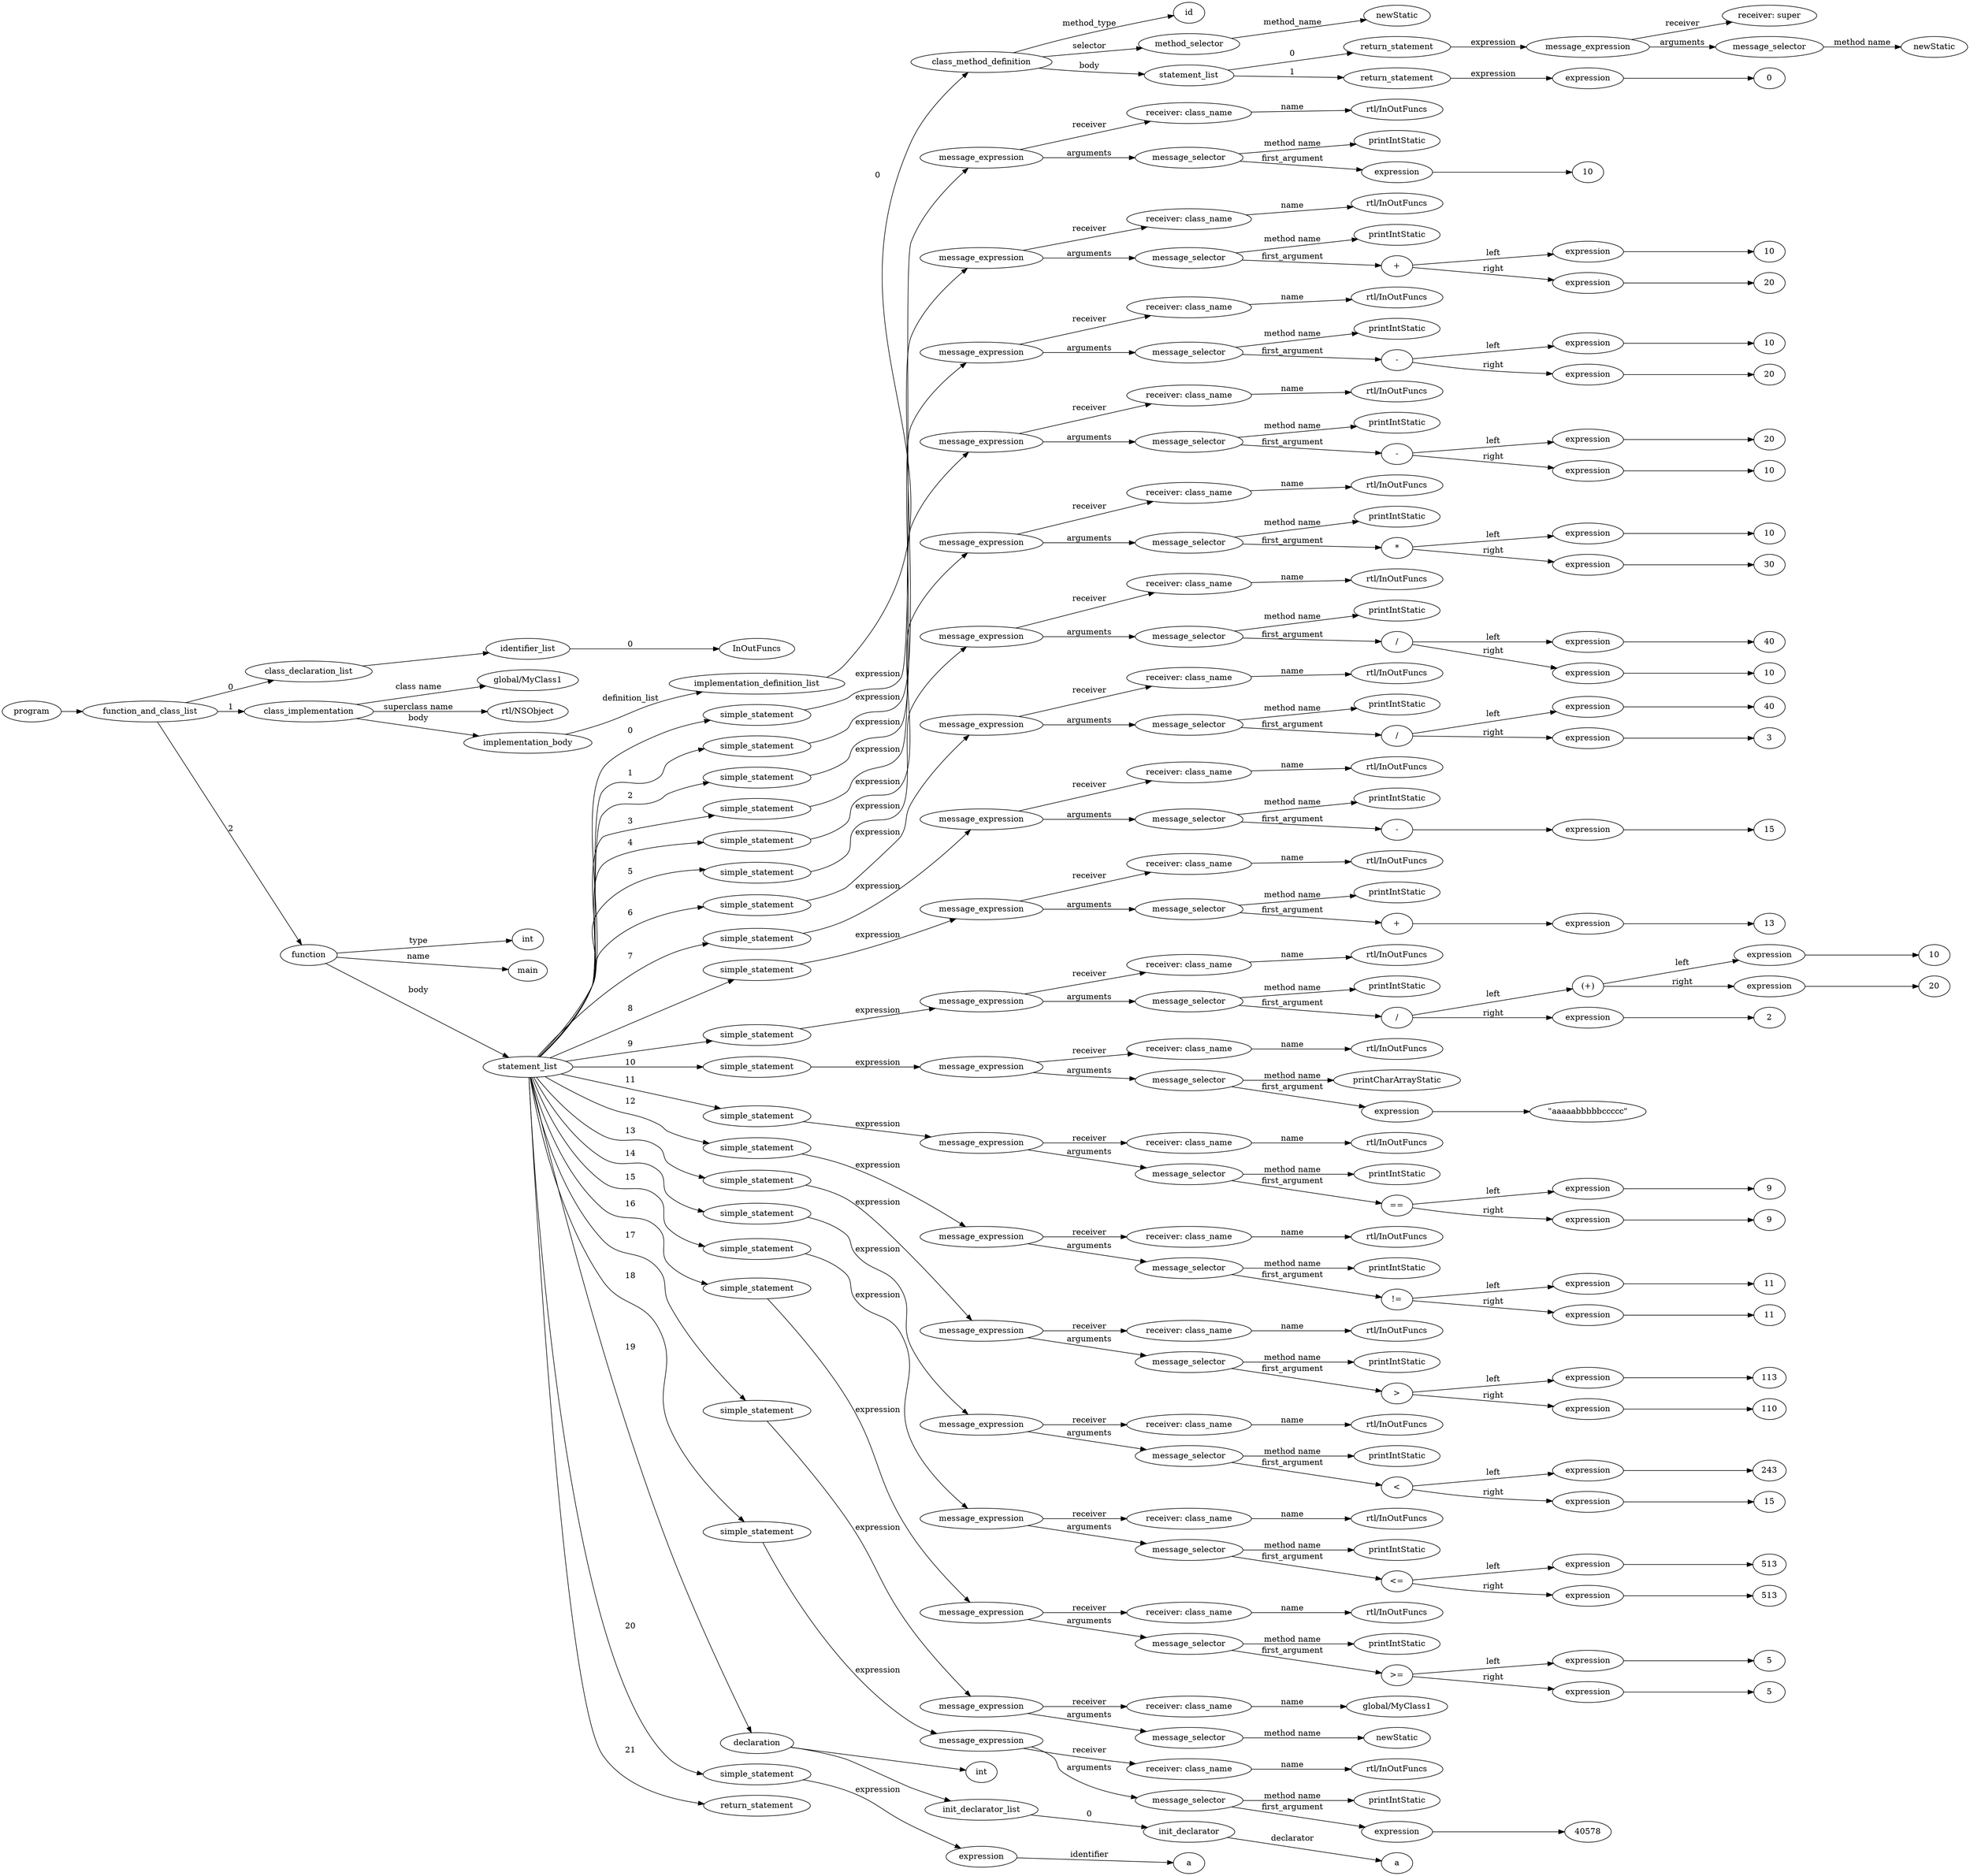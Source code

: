 digraph ObjectiveC { rankdir="LR";
179[label="program"];
179->2;
2[label="function_and_class_list"];
2->1[label="0"];
1[label="class_declaration_list"];
1->0;
0[label="identifier_list"];
0.0 [label="InOutFuncs"];
0->0.0 [label="0"];
2->13[label="1"];
13[label="class_implementation"];
13.1 [label="global/MyClass1"];
13->13.1 [label="class name"];
13.2 [label="rtl/NSObject"];
13->13.2 [label="superclass name"];
13->12[label="body"];
12[label="implementation_body"];
12->11[label="definition_list"];
11[label="implementation_definition_list"];
11->10[label="0"];
10[label="class_method_definition"];
10->3[label="method_type"];
3[label="id"];
10->4[label="selector"];
4[label="method_selector"];
4->4.1 [label="method_name"];
4.1 [label="newStatic"];
10->9[label="body"];
9[label="statement_list"];
9->8[label="0"];
8[label="return_statement"];
8->7[label="expression"];
7[label="expression"];
7[label="message_expression"];
7->5[label="receiver"];
5[label="receiver: super"];
7->6[label="arguments"];
6[label="message_selector"];
6.1 [label="newStatic"];
6->6.1 [label="method name"]; 
9->192[label="1"];
192[label="return_statement"];
192->191[label="expression"];
191[label="expression"];
191->190;
190[label="0"];
2->178[label="2"];
178[label="function"];
178->14[label="type"];
14[label="int"];
178->178.1 [label="name"];
178.1 [label="main"];
178->21[label="body"];
21[label="statement_list"];
21->20[label="0"];
20[label="simple_statement"];
20->19[label="expression"];
19[label="expression"];
19[label="message_expression"];
19->15[label="receiver"];
15[label="receiver: class_name"];
15.1 [label="rtl/InOutFuncs"];
15->15.1 [label="name"];
19->18[label="arguments"];
18[label="message_selector"];
18.1 [label="printIntStatic"];
18->18.1 [label="method name"]; 
18->17[label="first_argument"];
17[label="expression"];
17->16;
16[label="10"];
21->30[label="1"];
30[label="simple_statement"];
30->29[label="expression"];
29[label="expression"];
29[label="message_expression"];
29->22[label="receiver"];
22[label="receiver: class_name"];
22.1 [label="rtl/InOutFuncs"];
22->22.1 [label="name"];
29->28[label="arguments"];
28[label="message_selector"];
28.1 [label="printIntStatic"];
28->28.1 [label="method name"]; 
28->27[label="first_argument"];
27[label="expression"];
27[label="+"];
27->24[label="left"];
24[label="expression"];
24->23;
23[label="10"];
27->26[label="right"];
26[label="expression"];
26->25;
25[label="20"];
21->39[label="2"];
39[label="simple_statement"];
39->38[label="expression"];
38[label="expression"];
38[label="message_expression"];
38->31[label="receiver"];
31[label="receiver: class_name"];
31.1 [label="rtl/InOutFuncs"];
31->31.1 [label="name"];
38->37[label="arguments"];
37[label="message_selector"];
37.1 [label="printIntStatic"];
37->37.1 [label="method name"]; 
37->36[label="first_argument"];
36[label="expression"];
36[label="-"];
36->33[label="left"];
33[label="expression"];
33->32;
32[label="10"];
36->35[label="right"];
35[label="expression"];
35->34;
34[label="20"];
21->48[label="3"];
48[label="simple_statement"];
48->47[label="expression"];
47[label="expression"];
47[label="message_expression"];
47->40[label="receiver"];
40[label="receiver: class_name"];
40.1 [label="rtl/InOutFuncs"];
40->40.1 [label="name"];
47->46[label="arguments"];
46[label="message_selector"];
46.1 [label="printIntStatic"];
46->46.1 [label="method name"]; 
46->45[label="first_argument"];
45[label="expression"];
45[label="-"];
45->42[label="left"];
42[label="expression"];
42->41;
41[label="20"];
45->44[label="right"];
44[label="expression"];
44->43;
43[label="10"];
21->57[label="4"];
57[label="simple_statement"];
57->56[label="expression"];
56[label="expression"];
56[label="message_expression"];
56->49[label="receiver"];
49[label="receiver: class_name"];
49.1 [label="rtl/InOutFuncs"];
49->49.1 [label="name"];
56->55[label="arguments"];
55[label="message_selector"];
55.1 [label="printIntStatic"];
55->55.1 [label="method name"]; 
55->54[label="first_argument"];
54[label="expression"];
54[label="*"];
54->51[label="left"];
51[label="expression"];
51->50;
50[label="10"];
54->53[label="right"];
53[label="expression"];
53->52;
52[label="30"];
21->66[label="5"];
66[label="simple_statement"];
66->65[label="expression"];
65[label="expression"];
65[label="message_expression"];
65->58[label="receiver"];
58[label="receiver: class_name"];
58.1 [label="rtl/InOutFuncs"];
58->58.1 [label="name"];
65->64[label="arguments"];
64[label="message_selector"];
64.1 [label="printIntStatic"];
64->64.1 [label="method name"]; 
64->63[label="first_argument"];
63[label="expression"];
63[label="/"];
63->60[label="left"];
60[label="expression"];
60->59;
59[label="40"];
63->62[label="right"];
62[label="expression"];
62->61;
61[label="10"];
21->75[label="6"];
75[label="simple_statement"];
75->74[label="expression"];
74[label="expression"];
74[label="message_expression"];
74->67[label="receiver"];
67[label="receiver: class_name"];
67.1 [label="rtl/InOutFuncs"];
67->67.1 [label="name"];
74->73[label="arguments"];
73[label="message_selector"];
73.1 [label="printIntStatic"];
73->73.1 [label="method name"]; 
73->72[label="first_argument"];
72[label="expression"];
72[label="/"];
72->69[label="left"];
69[label="expression"];
69->68;
68[label="40"];
72->71[label="right"];
71[label="expression"];
71->70;
70[label="3"];
21->82[label="7"];
82[label="simple_statement"];
82->81[label="expression"];
81[label="expression"];
81[label="message_expression"];
81->76[label="receiver"];
76[label="receiver: class_name"];
76.1 [label="rtl/InOutFuncs"];
76->76.1 [label="name"];
81->80[label="arguments"];
80[label="message_selector"];
80.1 [label="printIntStatic"];
80->80.1 [label="method name"]; 
80->79[label="first_argument"];
79[label="expression"];
79[label="-"];
79->78;
78[label="expression"];
78->77;
77[label="15"];
21->89[label="8"];
89[label="simple_statement"];
89->88[label="expression"];
88[label="expression"];
88[label="message_expression"];
88->83[label="receiver"];
83[label="receiver: class_name"];
83.1 [label="rtl/InOutFuncs"];
83->83.1 [label="name"];
88->87[label="arguments"];
87[label="message_selector"];
87.1 [label="printIntStatic"];
87->87.1 [label="method name"]; 
87->86[label="first_argument"];
86[label="expression"];
86[label="+"];
86->85;
85[label="expression"];
85->84;
84[label="13"];
21->101[label="9"];
101[label="simple_statement"];
101->100[label="expression"];
100[label="expression"];
100[label="message_expression"];
100->90[label="receiver"];
90[label="receiver: class_name"];
90.1 [label="rtl/InOutFuncs"];
90->90.1 [label="name"];
100->99[label="arguments"];
99[label="message_selector"];
99.1 [label="printIntStatic"];
99->99.1 [label="method name"]; 
99->98[label="first_argument"];
98[label="expression"];
98[label="/"];
98->95[label="left"];
95[label="(expression)"];
95[label="(+)"];
95->92[label="left"];
92[label="expression"];
92->91;
91[label="10"];
95->94[label="right"];
94[label="expression"];
94->93;
93[label="20"];
98->97[label="right"];
97[label="expression"];
97->96;
96[label="2"];
21->107[label="10"];
107[label="simple_statement"];
107->106[label="expression"];
106[label="expression"];
106[label="message_expression"];
106->102[label="receiver"];
102[label="receiver: class_name"];
102.1 [label="rtl/InOutFuncs"];
102->102.1 [label="name"];
106->105[label="arguments"];
105[label="message_selector"];
105.1 [label="printCharArrayStatic"];
105->105.1 [label="method name"]; 
105->104[label="first_argument"];
104[label="expression"];
104->103;
103[label=<"aaaaabbbbbccccc">];
21->116[label="11"];
116[label="simple_statement"];
116->115[label="expression"];
115[label="expression"];
115[label="message_expression"];
115->108[label="receiver"];
108[label="receiver: class_name"];
108.1 [label="rtl/InOutFuncs"];
108->108.1 [label="name"];
115->114[label="arguments"];
114[label="message_selector"];
114.1 [label="printIntStatic"];
114->114.1 [label="method name"]; 
114->113[label="first_argument"];
113[label="expression"];
113[label="=="];
113->110[label="left"];
110[label="expression"];
110->109;
109[label="9"];
113->112[label="right"];
112[label="expression"];
112->111;
111[label="9"];
21->125[label="12"];
125[label="simple_statement"];
125->124[label="expression"];
124[label="expression"];
124[label="message_expression"];
124->117[label="receiver"];
117[label="receiver: class_name"];
117.1 [label="rtl/InOutFuncs"];
117->117.1 [label="name"];
124->123[label="arguments"];
123[label="message_selector"];
123.1 [label="printIntStatic"];
123->123.1 [label="method name"]; 
123->122[label="first_argument"];
122[label="expression"];
122[label="!="];
122->119[label="left"];
119[label="expression"];
119->118;
118[label="11"];
122->121[label="right"];
121[label="expression"];
121->120;
120[label="11"];
21->134[label="13"];
134[label="simple_statement"];
134->133[label="expression"];
133[label="expression"];
133[label="message_expression"];
133->126[label="receiver"];
126[label="receiver: class_name"];
126.1 [label="rtl/InOutFuncs"];
126->126.1 [label="name"];
133->132[label="arguments"];
132[label="message_selector"];
132.1 [label="printIntStatic"];
132->132.1 [label="method name"]; 
132->131[label="first_argument"];
131[label="expression"];
131[label=">"];
131->128[label="left"];
128[label="expression"];
128->127;
127[label="113"];
131->130[label="right"];
130[label="expression"];
130->129;
129[label="110"];
21->143[label="14"];
143[label="simple_statement"];
143->142[label="expression"];
142[label="expression"];
142[label="message_expression"];
142->135[label="receiver"];
135[label="receiver: class_name"];
135.1 [label="rtl/InOutFuncs"];
135->135.1 [label="name"];
142->141[label="arguments"];
141[label="message_selector"];
141.1 [label="printIntStatic"];
141->141.1 [label="method name"]; 
141->140[label="first_argument"];
140[label="expression"];
140[label="<"];
140->137[label="left"];
137[label="expression"];
137->136;
136[label="243"];
140->139[label="right"];
139[label="expression"];
139->138;
138[label="15"];
21->152[label="15"];
152[label="simple_statement"];
152->151[label="expression"];
151[label="expression"];
151[label="message_expression"];
151->144[label="receiver"];
144[label="receiver: class_name"];
144.1 [label="rtl/InOutFuncs"];
144->144.1 [label="name"];
151->150[label="arguments"];
150[label="message_selector"];
150.1 [label="printIntStatic"];
150->150.1 [label="method name"]; 
150->149[label="first_argument"];
149[label="expression"];
149[label="<="];
149->146[label="left"];
146[label="expression"];
146->145;
145[label="513"];
149->148[label="right"];
148[label="expression"];
148->147;
147[label="513"];
21->161[label="16"];
161[label="simple_statement"];
161->160[label="expression"];
160[label="expression"];
160[label="message_expression"];
160->153[label="receiver"];
153[label="receiver: class_name"];
153.1 [label="rtl/InOutFuncs"];
153->153.1 [label="name"];
160->159[label="arguments"];
159[label="message_selector"];
159.1 [label="printIntStatic"];
159->159.1 [label="method name"]; 
159->158[label="first_argument"];
158[label="expression"];
158[label=">="];
158->155[label="left"];
155[label="expression"];
155->154;
154[label="5"];
158->157[label="right"];
157[label="expression"];
157->156;
156[label="5"];
21->165[label="17"];
165[label="simple_statement"];
165->164[label="expression"];
164[label="expression"];
164[label="message_expression"];
164->162[label="receiver"];
162[label="receiver: class_name"];
162.1 [label="global/MyClass1"];
162->162.1 [label="name"];
164->163[label="arguments"];
163[label="message_selector"];
163.1 [label="newStatic"];
163->163.1 [label="method name"]; 
21->171[label="18"];
171[label="simple_statement"];
171->170[label="expression"];
170[label="expression"];
170[label="message_expression"];
170->166[label="receiver"];
166[label="receiver: class_name"];
166.1 [label="rtl/InOutFuncs"];
166->166.1 [label="name"];
170->169[label="arguments"];
169[label="message_selector"];
169.1 [label="printIntStatic"];
169->169.1 [label="method name"]; 
169->168[label="first_argument"];
168[label="expression"];
168->167;
167[label="40578"];
21->175[label="19"];
175[label="declaration"];
175->172;
172[label="int"];
175->174;
174[label="init_declarator_list"];
174->173[label="0"];
173[label="init_declarator"];
173.1 [label="a"];
173->173.1[label="declarator"];
21->177[label="20"];
177[label="simple_statement"];
177->176[label="expression"];
176[label="expression"];
176->176.1 [label="identifier"];176.1[label="a"];
21->195[label="21"];
195[label="return_statement"];
}

